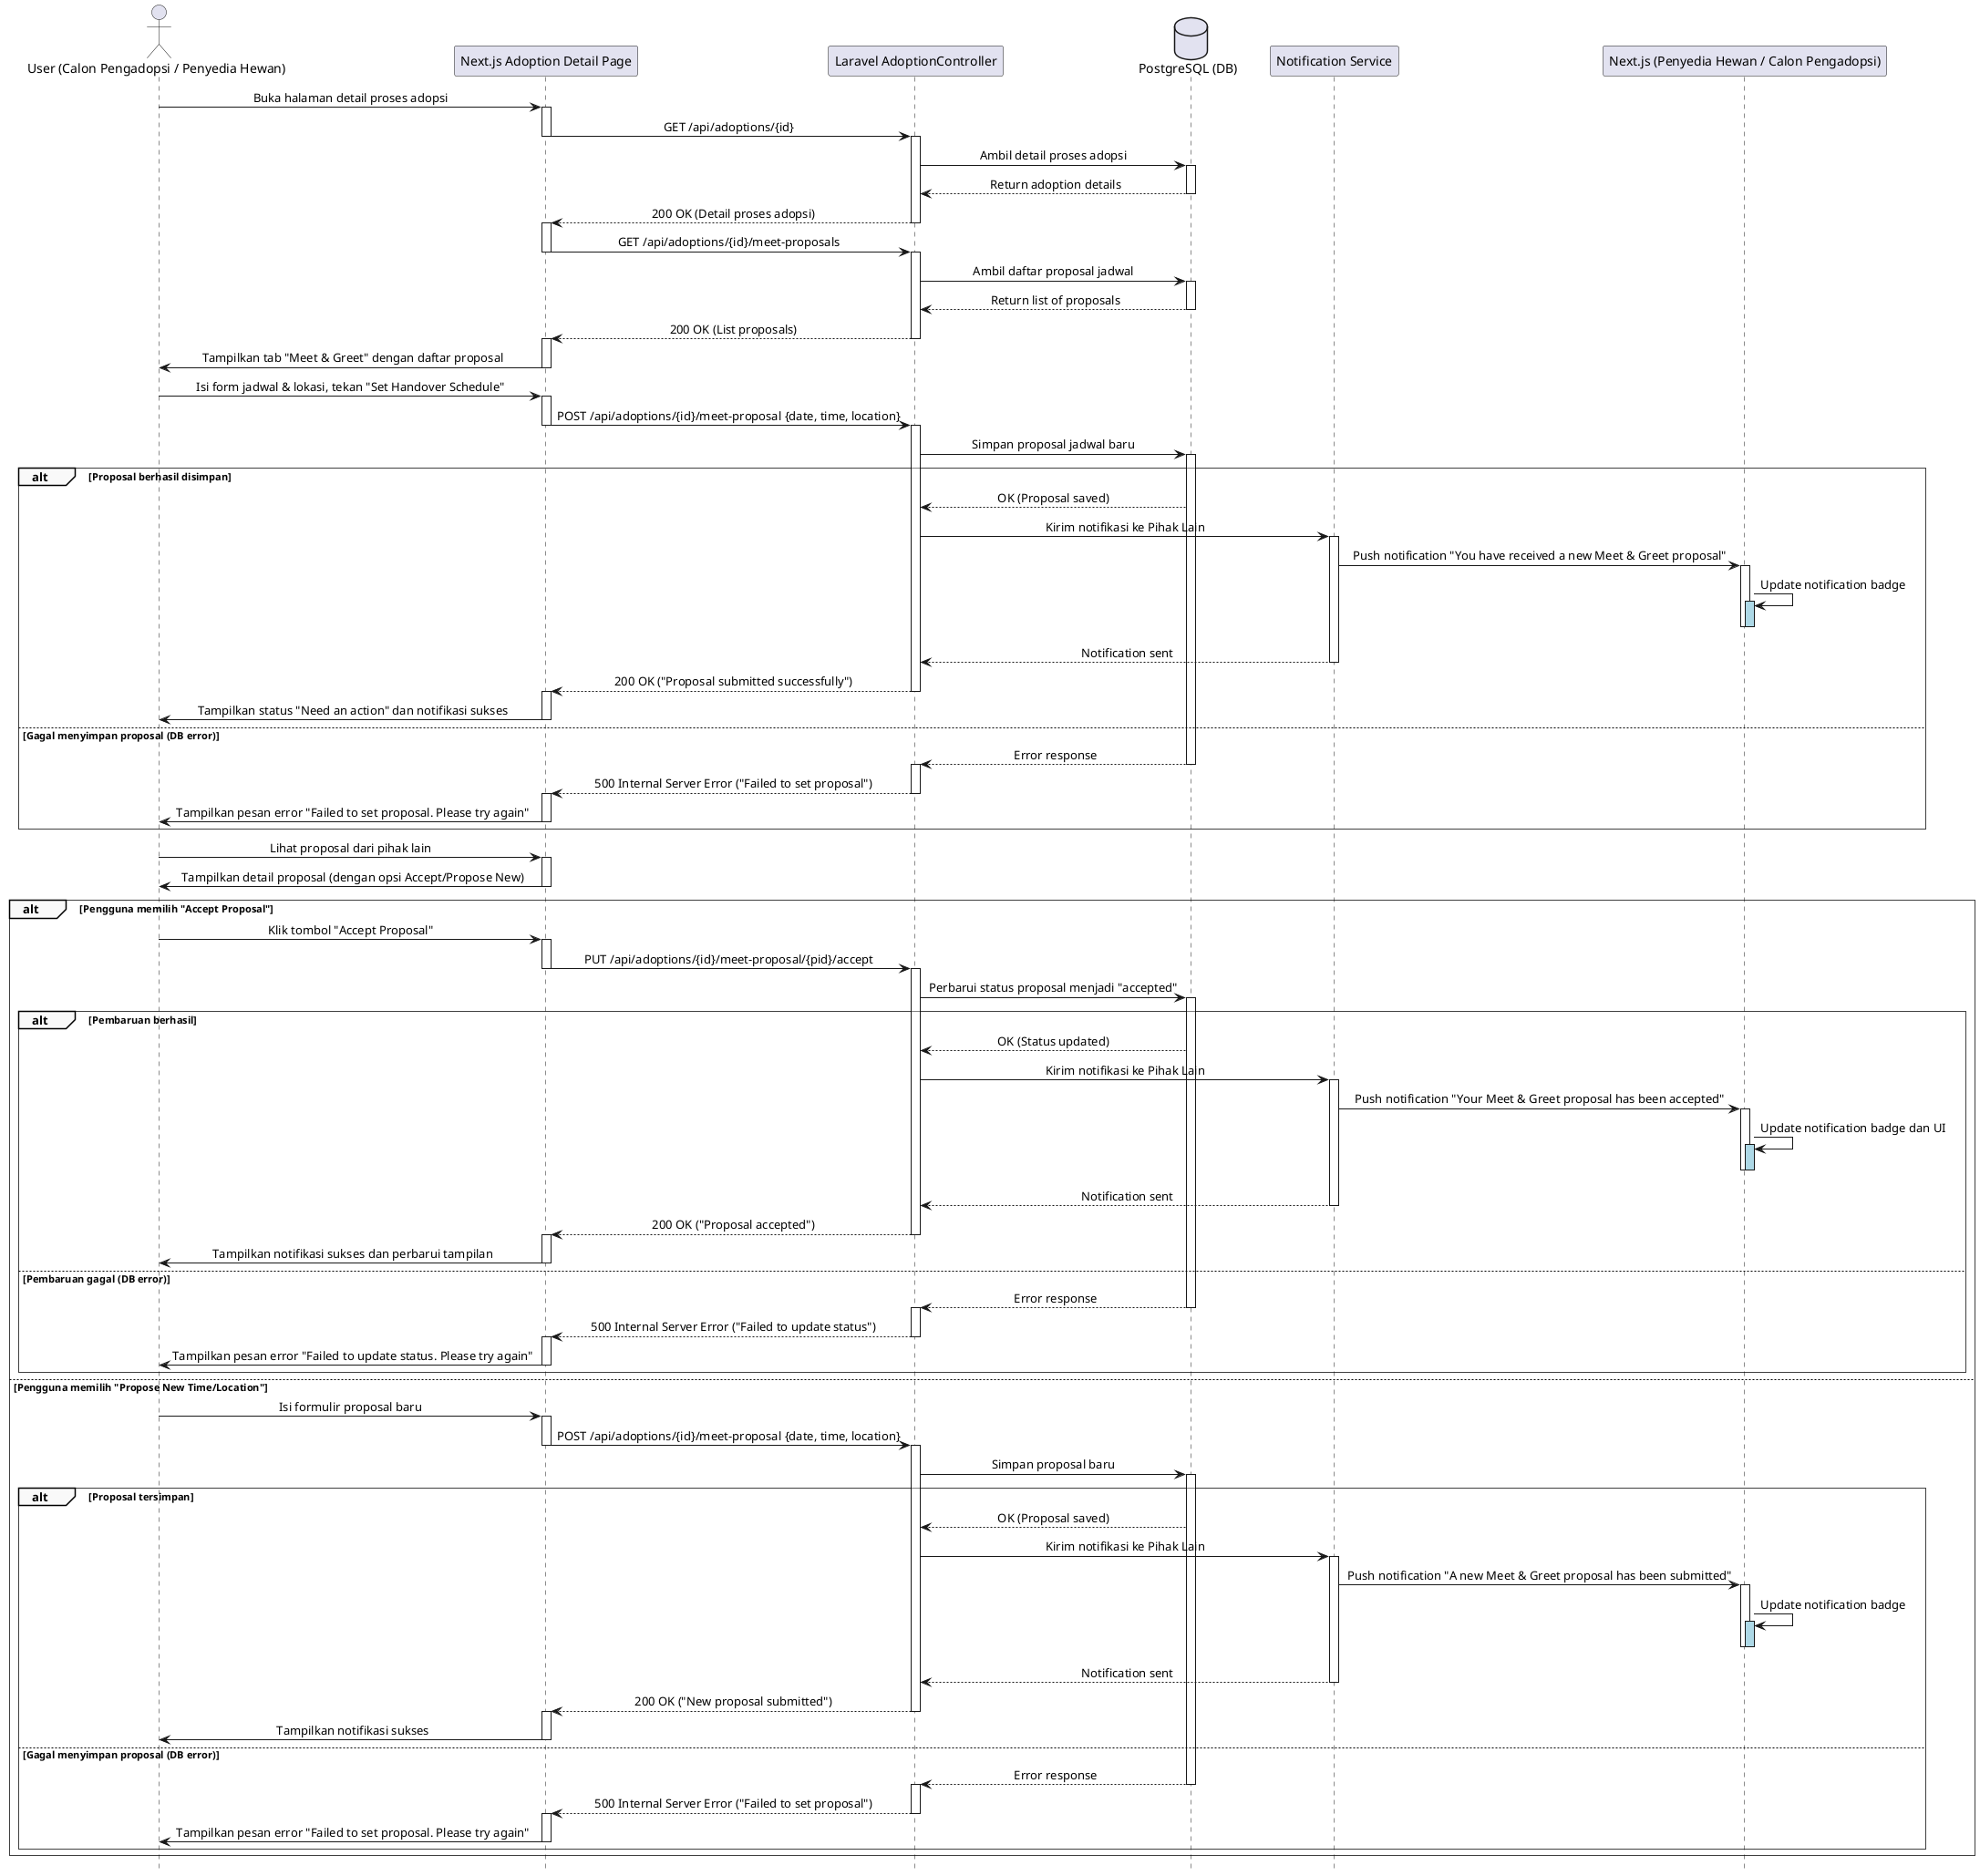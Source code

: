 @startuml
' === Styling ===
skinparam sequence {
    LifelineFooterStrategy none
    MessageAlign center
    ArrowThickness 1
    ParticipantPadding 20
    GroupBorderThickness 0.5
    GroupBackgroundColor #F9F9F9
}
hide footbox

' === Participants ===
actor "User (Calon Pengadopsi / Penyedia Hewan)" as Pengguna
participant "Next.js Adoption Detail Page" as FE
participant "Laravel AdoptionController" as BE
database "PostgreSQL (DB)" as DB
participant "Notification Service" as NS
participant "Next.js (Penyedia Hewan / Calon Pengadopsi)" as FE_Other

' === Flow: Membuka Halaman Meet & Greet ===
Pengguna -> FE: Buka halaman detail proses adopsi
activate FE
FE -> BE: GET /api/adoptions/{id}
deactivate FE
activate BE
BE -> DB: Ambil detail proses adopsi
activate DB
DB --> BE: Return adoption details
deactivate DB
BE --> FE: 200 OK (Detail proses adopsi)
deactivate BE

activate FE
FE -> BE: GET /api/adoptions/{id}/meet-proposals
deactivate FE
activate BE
BE -> DB: Ambil daftar proposal jadwal
activate DB
DB --> BE: Return list of proposals
deactivate DB
BE --> FE: 200 OK (List proposals)
deactivate BE

activate FE
FE -> Pengguna: Tampilkan tab "Meet & Greet" dengan daftar proposal
deactivate FE

' === Flow: Mengajukan Proposal Jadwal Baru ===
Pengguna -> FE: Isi form jadwal & lokasi, tekan "Set Handover Schedule"
activate FE
FE -> BE: POST /api/adoptions/{id}/meet-proposal {date, time, location}
deactivate FE
activate BE
BE -> DB: Simpan proposal jadwal baru
activate DB

alt Proposal berhasil disimpan
        DB --> BE: OK (Proposal saved)

        BE -> NS: Kirim notifikasi ke Pihak Lain
        activate NS
        NS -> FE_Other: Push notification "You have received a new Meet & Greet proposal"
        activate FE_Other
        FE_Other -> FE_Other: Update notification badge
        activate FE_Other #LightBlue
        deactivate FE_Other #LightBlue
        deactivate FE_Other
        NS --> BE: Notification sent
        deactivate NS

        BE --> FE: 200 OK ("Proposal submitted successfully")
        deactivate BE
        activate FE
        FE -> Pengguna: Tampilkan status "Need an action" dan notifikasi sukses
        deactivate FE

    else Gagal menyimpan proposal (DB error)
        DB --> BE: Error response
        deactivate DB
        activate BE
        BE --> FE: 500 Internal Server Error ("Failed to set proposal")
        deactivate BE
        activate FE
        FE -> Pengguna: Tampilkan pesan error "Failed to set proposal. Please try again"
        deactivate FE
    end

' === Flow: Menanggapi Proposal yang Ada ===
Pengguna -> FE: Lihat proposal dari pihak lain
activate FE
FE -> Pengguna: Tampilkan detail proposal (dengan opsi Accept/Propose New)
deactivate FE

alt Pengguna memilih "Accept Proposal"
    Pengguna -> FE: Klik tombol "Accept Proposal"
    activate FE
    FE -> BE: PUT /api/adoptions/{id}/meet-proposal/{pid}/accept
    deactivate FE
    activate BE
    BE -> DB: Perbarui status proposal menjadi "accepted"
    activate DB

    alt Pembaruan berhasil
        DB --> BE: OK (Status updated)

        BE -> NS: Kirim notifikasi ke Pihak Lain
        activate NS
        NS -> FE_Other: Push notification "Your Meet & Greet proposal has been accepted"
        activate FE_Other
        FE_Other -> FE_Other: Update notification badge dan UI
        activate FE_Other #LightBlue
        deactivate FE_Other #LightBlue
        deactivate FE_Other
        NS --> BE: Notification sent
        deactivate NS

        BE --> FE: 200 OK ("Proposal accepted")
        deactivate BE
        activate FE
        FE -> Pengguna: Tampilkan notifikasi sukses dan perbarui tampilan
        deactivate FE

    else Pembaruan gagal (DB error)
        DB --> BE: Error response
        deactivate DB
        activate BE
        BE --> FE: 500 Internal Server Error ("Failed to update status")
        deactivate BE
        activate FE
        FE -> Pengguna: Tampilkan pesan error "Failed to update status. Please try again"
        deactivate FE
    end

else Pengguna memilih "Propose New Time/Location"
    Pengguna -> FE: Isi formulir proposal baru
    activate FE
    FE -> BE: POST /api/adoptions/{id}/meet-proposal {date, time, location}
    deactivate FE
    activate BE
    BE -> DB: Simpan proposal baru
    activate DB

    alt Proposal tersimpan
            DB --> BE: OK (Proposal saved)

            BE -> NS: Kirim notifikasi ke Pihak Lain
            activate NS
            NS -> FE_Other: Push notification "A new Meet & Greet proposal has been submitted"
            activate FE_Other
            FE_Other -> FE_Other: Update notification badge
            activate FE_Other #LightBlue
            deactivate FE_Other #LightBlue
            deactivate FE_Other
            NS --> BE: Notification sent
            deactivate NS

            BE --> FE: 200 OK ("New proposal submitted")
            deactivate BE
            activate FE
            FE -> Pengguna: Tampilkan notifikasi sukses
            deactivate FE

        else Gagal menyimpan proposal (DB error)
            DB --> BE: Error response
            deactivate DB
            activate BE
            BE --> FE: 500 Internal Server Error ("Failed to set proposal")
            deactivate BE
            activate FE
            FE -> Pengguna: Tampilkan pesan error "Failed to set proposal. Please try again"
            deactivate FE
        end
end

@enduml